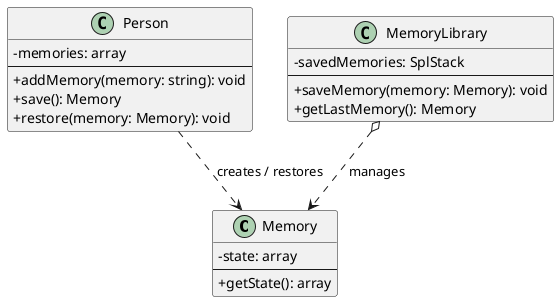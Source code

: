 @startuml MementoComplete
    skinparam classAttributeIconSize 0

    ' Memento
    class Memory {
        - state: array
        ---
        + getState(): array
    }

    ' Originator
    class Person {
        - memories: array
        ---
        + addMemory(memory: string): void
        + save(): Memory
        + restore(memory: Memory): void
    }

    ' Caretaker
    class MemoryLibrary {
        - savedMemories: SplStack
        ---
        + saveMemory(memory: Memory): void
        + getLastMemory(): Memory
    }

    ' Relationships
    MemoryLibrary o..> Memory: manages
    Person ..> Memory: creates / restores
@enduml
